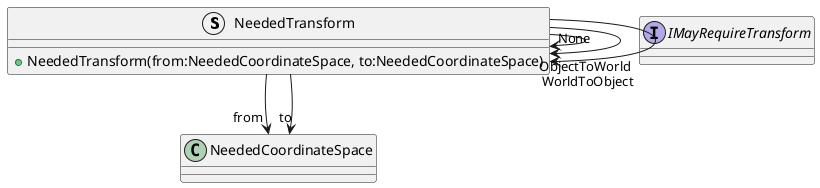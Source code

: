 @startuml
struct NeededTransform {
    + NeededTransform(from:NeededCoordinateSpace, to:NeededCoordinateSpace)
}
interface IMayRequireTransform {
}
NeededTransform --> "None" NeededTransform
NeededTransform --> "ObjectToWorld" NeededTransform
NeededTransform --> "WorldToObject" NeededTransform
NeededTransform --> "from" NeededCoordinateSpace
NeededTransform --> "to" NeededCoordinateSpace
@enduml
